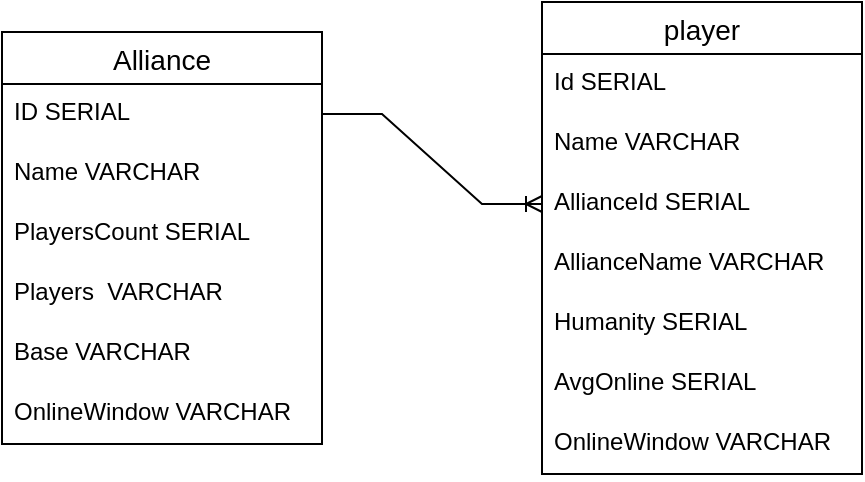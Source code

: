 <mxfile version="16.4.6"><diagram id="JUZTVD8xnAHT5z0s4-jS" name="Page-1"><mxGraphModel dx="789" dy="442" grid="1" gridSize="10" guides="1" tooltips="1" connect="1" arrows="1" fold="1" page="1" pageScale="1" pageWidth="827" pageHeight="1169" math="0" shadow="0"><root><mxCell id="0"/><mxCell id="1" parent="0"/><mxCell id="iFL1GSzi49mjoYg9qLyy-5" value="player" style="swimlane;fontStyle=0;childLayout=stackLayout;horizontal=1;startSize=26;horizontalStack=0;resizeParent=1;resizeParentMax=0;resizeLast=0;collapsible=1;marginBottom=0;align=center;fontSize=14;" vertex="1" parent="1"><mxGeometry x="380" y="145" width="160" height="236" as="geometry"/></mxCell><mxCell id="iFL1GSzi49mjoYg9qLyy-6" value="Id SERIAL" style="text;strokeColor=none;fillColor=none;spacingLeft=4;spacingRight=4;overflow=hidden;rotatable=0;points=[[0,0.5],[1,0.5]];portConstraint=eastwest;fontSize=12;" vertex="1" parent="iFL1GSzi49mjoYg9qLyy-5"><mxGeometry y="26" width="160" height="30" as="geometry"/></mxCell><mxCell id="iFL1GSzi49mjoYg9qLyy-22" value="Name VARCHAR" style="text;strokeColor=none;fillColor=none;spacingLeft=4;spacingRight=4;overflow=hidden;rotatable=0;points=[[0,0.5],[1,0.5]];portConstraint=eastwest;fontSize=12;" vertex="1" parent="iFL1GSzi49mjoYg9qLyy-5"><mxGeometry y="56" width="160" height="30" as="geometry"/></mxCell><mxCell id="iFL1GSzi49mjoYg9qLyy-7" value="AllianceId SERIAL" style="text;strokeColor=none;fillColor=none;spacingLeft=4;spacingRight=4;overflow=hidden;rotatable=0;points=[[0,0.5],[1,0.5]];portConstraint=eastwest;fontSize=12;" vertex="1" parent="iFL1GSzi49mjoYg9qLyy-5"><mxGeometry y="86" width="160" height="30" as="geometry"/></mxCell><mxCell id="iFL1GSzi49mjoYg9qLyy-21" value="AllianceName VARCHAR" style="text;strokeColor=none;fillColor=none;spacingLeft=4;spacingRight=4;overflow=hidden;rotatable=0;points=[[0,0.5],[1,0.5]];portConstraint=eastwest;fontSize=12;" vertex="1" parent="iFL1GSzi49mjoYg9qLyy-5"><mxGeometry y="116" width="160" height="30" as="geometry"/></mxCell><mxCell id="iFL1GSzi49mjoYg9qLyy-8" value="Humanity SERIAL" style="text;strokeColor=none;fillColor=none;spacingLeft=4;spacingRight=4;overflow=hidden;rotatable=0;points=[[0,0.5],[1,0.5]];portConstraint=eastwest;fontSize=12;" vertex="1" parent="iFL1GSzi49mjoYg9qLyy-5"><mxGeometry y="146" width="160" height="30" as="geometry"/></mxCell><mxCell id="iFL1GSzi49mjoYg9qLyy-12" value="AvgOnline SERIAL" style="text;strokeColor=none;fillColor=none;spacingLeft=4;spacingRight=4;overflow=hidden;rotatable=0;points=[[0,0.5],[1,0.5]];portConstraint=eastwest;fontSize=12;" vertex="1" parent="iFL1GSzi49mjoYg9qLyy-5"><mxGeometry y="176" width="160" height="30" as="geometry"/></mxCell><mxCell id="iFL1GSzi49mjoYg9qLyy-11" value="OnlineWindow VARCHAR" style="text;strokeColor=none;fillColor=none;spacingLeft=4;spacingRight=4;overflow=hidden;rotatable=0;points=[[0,0.5],[1,0.5]];portConstraint=eastwest;fontSize=12;" vertex="1" parent="iFL1GSzi49mjoYg9qLyy-5"><mxGeometry y="206" width="160" height="30" as="geometry"/></mxCell><mxCell id="iFL1GSzi49mjoYg9qLyy-13" value="Alliance" style="swimlane;fontStyle=0;childLayout=stackLayout;horizontal=1;startSize=26;horizontalStack=0;resizeParent=1;resizeParentMax=0;resizeLast=0;collapsible=1;marginBottom=0;align=center;fontSize=14;" vertex="1" parent="1"><mxGeometry x="110" y="160" width="160" height="206" as="geometry"/></mxCell><mxCell id="iFL1GSzi49mjoYg9qLyy-14" value="ID SERIAL" style="text;strokeColor=none;fillColor=none;spacingLeft=4;spacingRight=4;overflow=hidden;rotatable=0;points=[[0,0.5],[1,0.5]];portConstraint=eastwest;fontSize=12;" vertex="1" parent="iFL1GSzi49mjoYg9qLyy-13"><mxGeometry y="26" width="160" height="30" as="geometry"/></mxCell><mxCell id="iFL1GSzi49mjoYg9qLyy-20" value="Name VARCHAR" style="text;strokeColor=none;fillColor=none;spacingLeft=4;spacingRight=4;overflow=hidden;rotatable=0;points=[[0,0.5],[1,0.5]];portConstraint=eastwest;fontSize=12;" vertex="1" parent="iFL1GSzi49mjoYg9qLyy-13"><mxGeometry y="56" width="160" height="30" as="geometry"/></mxCell><mxCell id="iFL1GSzi49mjoYg9qLyy-15" value="PlayersCount SERIAL" style="text;strokeColor=none;fillColor=none;spacingLeft=4;spacingRight=4;overflow=hidden;rotatable=0;points=[[0,0.5],[1,0.5]];portConstraint=eastwest;fontSize=12;" vertex="1" parent="iFL1GSzi49mjoYg9qLyy-13"><mxGeometry y="86" width="160" height="30" as="geometry"/></mxCell><mxCell id="iFL1GSzi49mjoYg9qLyy-16" value="Players  VARCHAR" style="text;strokeColor=none;fillColor=none;spacingLeft=4;spacingRight=4;overflow=hidden;rotatable=0;points=[[0,0.5],[1,0.5]];portConstraint=eastwest;fontSize=12;" vertex="1" parent="iFL1GSzi49mjoYg9qLyy-13"><mxGeometry y="116" width="160" height="30" as="geometry"/></mxCell><mxCell id="iFL1GSzi49mjoYg9qLyy-17" value="Base VARCHAR" style="text;strokeColor=none;fillColor=none;spacingLeft=4;spacingRight=4;overflow=hidden;rotatable=0;points=[[0,0.5],[1,0.5]];portConstraint=eastwest;fontSize=12;" vertex="1" parent="iFL1GSzi49mjoYg9qLyy-13"><mxGeometry y="146" width="160" height="30" as="geometry"/></mxCell><mxCell id="iFL1GSzi49mjoYg9qLyy-18" value="OnlineWindow VARCHAR" style="text;strokeColor=none;fillColor=none;spacingLeft=4;spacingRight=4;overflow=hidden;rotatable=0;points=[[0,0.5],[1,0.5]];portConstraint=eastwest;fontSize=12;" vertex="1" parent="iFL1GSzi49mjoYg9qLyy-13"><mxGeometry y="176" width="160" height="30" as="geometry"/></mxCell><mxCell id="iFL1GSzi49mjoYg9qLyy-23" value="" style="edgeStyle=entityRelationEdgeStyle;fontSize=12;html=1;endArrow=ERoneToMany;rounded=0;exitX=1;exitY=0.5;exitDx=0;exitDy=0;entryX=0;entryY=0.5;entryDx=0;entryDy=0;" edge="1" parent="1" source="iFL1GSzi49mjoYg9qLyy-14" target="iFL1GSzi49mjoYg9qLyy-7"><mxGeometry width="100" height="100" relative="1" as="geometry"><mxPoint x="330" y="350" as="sourcePoint"/><mxPoint x="430" y="250" as="targetPoint"/></mxGeometry></mxCell></root></mxGraphModel></diagram></mxfile>
